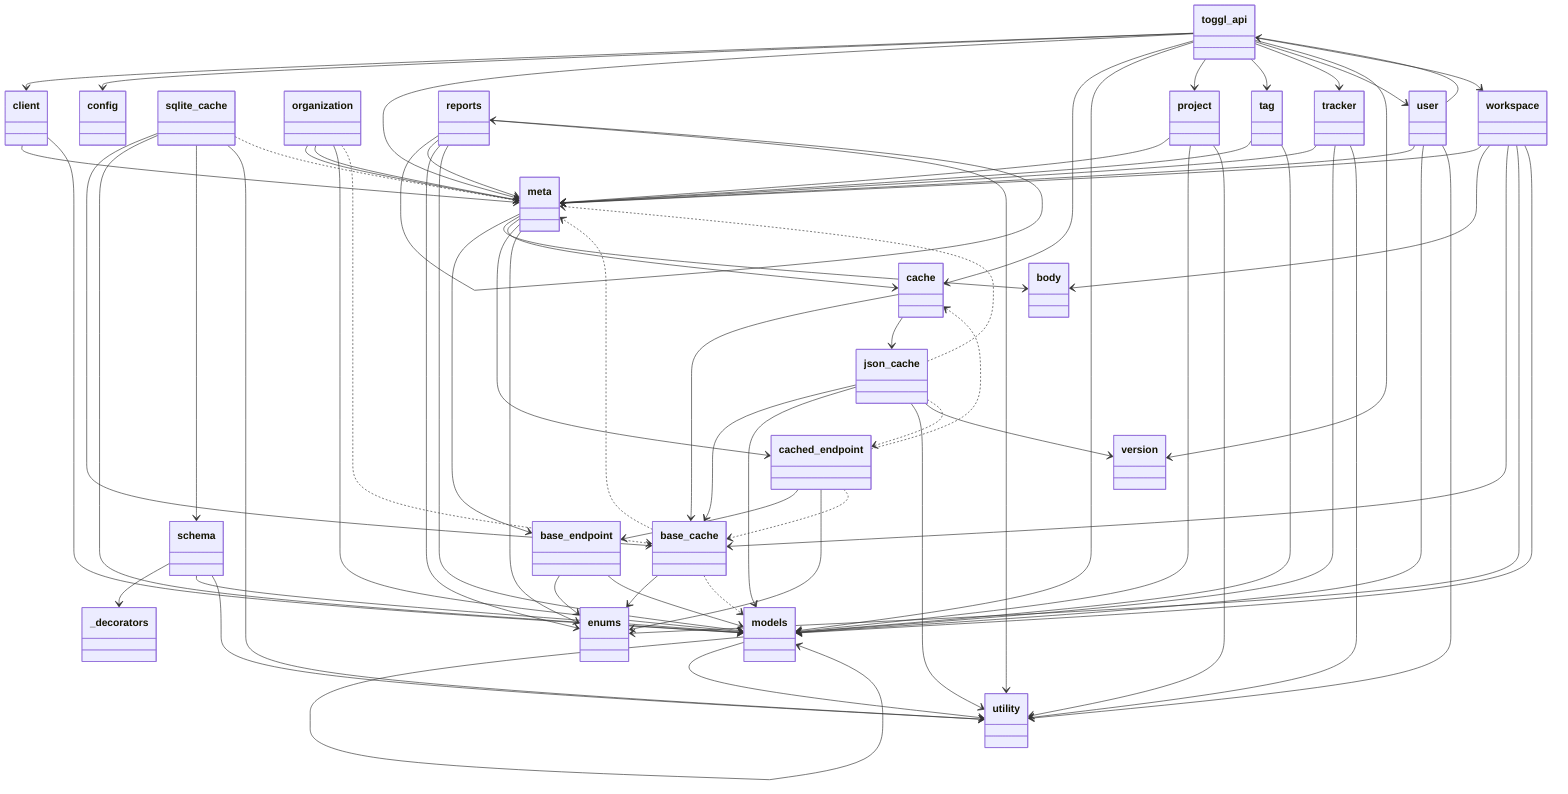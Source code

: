 classDiagram
  class toggl_api {
  }
  class client {
  }
  class config {
  }
  class meta {
  }
  class base_endpoint {
  }
  class body {
  }
  class cache {
  }
  class base_cache {
  }
  class json_cache {
  }
  class sqlite_cache {
  }
  class cached_endpoint {
  }
  class enums {
  }
  class models {
  }
  class _decorators {
  }
  class models {
  }
  class schema {
  }
  class organization {
  }
  class project {
  }
  class reports {
  }
  class reports {
  }
  class tag {
  }
  class tracker {
  }
  class user {
  }
  class utility {
  }
  class version {
  }
  class workspace {
  }
  toggl_api --> client
  toggl_api --> config
  toggl_api --> meta
  toggl_api --> cache
  toggl_api --> models
  toggl_api --> project
  toggl_api --> tag
  toggl_api --> tracker
  toggl_api --> user
  toggl_api --> version
  toggl_api --> workspace
  client --> meta
  client --> models
  meta --> base_endpoint
  meta --> body
  meta --> cache
  meta --> cached_endpoint
  meta --> enums
  base_endpoint --> enums
  base_endpoint --> models
  cache --> base_cache
  cache --> json_cache
  base_cache --> enums
  json_cache --> base_cache
  json_cache --> models
  json_cache --> utility
  json_cache --> version
  sqlite_cache --> base_cache
  sqlite_cache --> models
  sqlite_cache --> schema
  sqlite_cache --> utility
  cached_endpoint --> base_endpoint
  cached_endpoint --> enums
  models --> models
  models --> utility
  schema --> _decorators
  schema --> models
  schema --> utility
  organization --> meta
  organization --> meta
  organization --> models
  project --> meta
  project --> models
  project --> utility
  reports --> reports
  reports --> meta
  reports --> enums
  reports --> models
  reports --> utility
  tag --> meta
  tag --> models
  tracker --> meta
  tracker --> models
  tracker --> utility
  user --> toggl_api
  user --> meta
  user --> models
  user --> utility
  workspace --> meta
  workspace --> body
  workspace --> base_cache
  workspace --> enums
  workspace --> models
  base_cache ..> meta
  base_cache ..> models
  json_cache ..> meta
  json_cache ..> cached_endpoint
  sqlite_cache ..> meta
  cached_endpoint ..> cache
  cached_endpoint ..> base_cache
  organization ..> base_cache